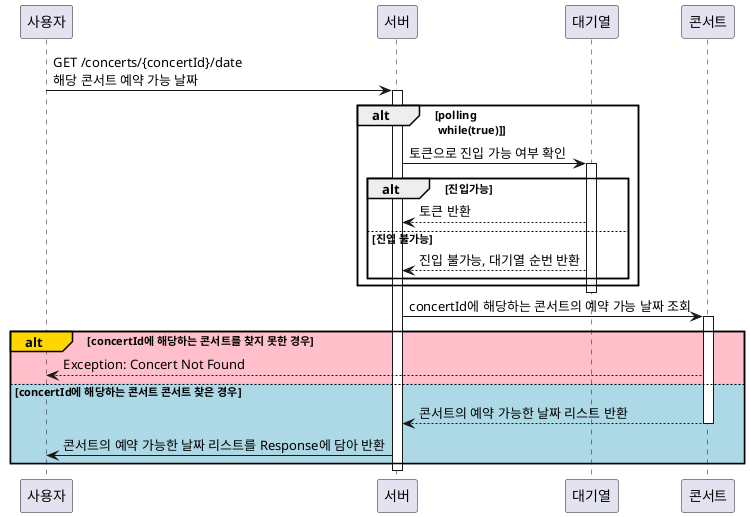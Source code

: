 @startuml

participant 사용자
participant 서버
participant 대기열
participant 콘서트

사용자 -> 서버 : GET /concerts/{concertId}/date\n해당 콘서트 예약 가능 날짜
activate 서버


alt polling \n while(true)]
서버 -> 대기열 : 토큰으로 진입 가능 여부 확인
activate 대기열

alt 진입가능
    대기열 --> 서버 : 토큰 반환
else 진입 불가능
    대기열 --> 서버 : 진입 불가능, 대기열 순번 반환
end
end
deactivate 대기열

서버 -> 콘서트 : concertId에 해당하는 콘서트의 예약 가능 날짜 조회
activate 콘서트
alt#Gold #Pink concertId에 해당하는 콘서트를 찾지 못한 경우
    콘서트 --> 사용자 : Exception: Concert Not Found
else #LightBlue concertId에 해당하는 콘서트 콘서트 찾은 경우
    콘서트 --> 서버 : 콘서트의 예약 가능한 날짜 리스트 반환
deactivate 콘서트
서버 -> 사용자 : 콘서트의 예약 가능한 날짜 리스트를 Response에 담아 반환
end

deactivate 서버

@enduml